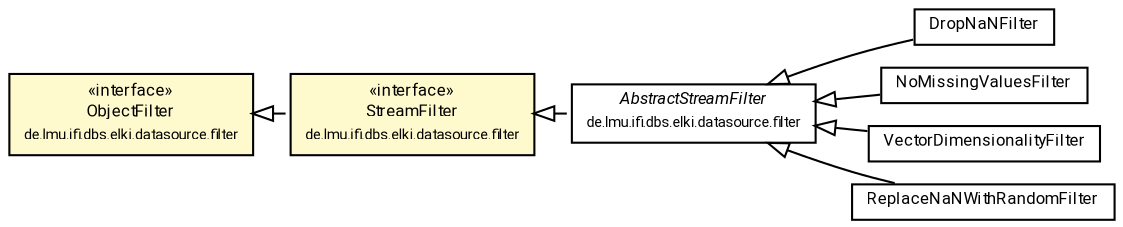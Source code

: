 #!/usr/local/bin/dot
#
# Class diagram 
# Generated by UMLGraph version R5_7_2-60-g0e99a6 (http://www.spinellis.gr/umlgraph/)
#

digraph G {
	graph [fontnames="svg"]
	edge [fontname="Roboto",fontsize=7,labelfontname="Roboto",labelfontsize=7,color="black"];
	node [fontname="Roboto",fontcolor="black",fontsize=8,shape=plaintext,margin=0,width=0,height=0];
	nodesep=0.15;
	ranksep=0.25;
	rankdir=LR;
	// de.lmu.ifi.dbs.elki.datasource.filter.ObjectFilter
	c723690 [label=<<table title="de.lmu.ifi.dbs.elki.datasource.filter.ObjectFilter" border="0" cellborder="1" cellspacing="0" cellpadding="2" bgcolor="LemonChiffon" href="../ObjectFilter.html" target="_parent">
		<tr><td><table border="0" cellspacing="0" cellpadding="1">
		<tr><td align="center" balign="center"> &#171;interface&#187; </td></tr>
		<tr><td align="center" balign="center"> <font face="Roboto">ObjectFilter</font> </td></tr>
		<tr><td align="center" balign="center"> <font face="Roboto" point-size="7.0">de.lmu.ifi.dbs.elki.datasource.filter</font> </td></tr>
		</table></td></tr>
		</table>>, URL="../ObjectFilter.html"];
	// de.lmu.ifi.dbs.elki.datasource.filter.StreamFilter
	c723691 [label=<<table title="de.lmu.ifi.dbs.elki.datasource.filter.StreamFilter" border="0" cellborder="1" cellspacing="0" cellpadding="2" bgcolor="LemonChiffon" href="../StreamFilter.html" target="_parent">
		<tr><td><table border="0" cellspacing="0" cellpadding="1">
		<tr><td align="center" balign="center"> &#171;interface&#187; </td></tr>
		<tr><td align="center" balign="center"> <font face="Roboto">StreamFilter</font> </td></tr>
		<tr><td align="center" balign="center"> <font face="Roboto" point-size="7.0">de.lmu.ifi.dbs.elki.datasource.filter</font> </td></tr>
		</table></td></tr>
		</table>>, URL="../StreamFilter.html"];
	// de.lmu.ifi.dbs.elki.datasource.filter.AbstractStreamFilter
	c725180 [label=<<table title="de.lmu.ifi.dbs.elki.datasource.filter.AbstractStreamFilter" border="0" cellborder="1" cellspacing="0" cellpadding="2" href="../AbstractStreamFilter.html" target="_parent">
		<tr><td><table border="0" cellspacing="0" cellpadding="1">
		<tr><td align="center" balign="center"> <font face="Roboto"><i>AbstractStreamFilter</i></font> </td></tr>
		<tr><td align="center" balign="center"> <font face="Roboto" point-size="7.0">de.lmu.ifi.dbs.elki.datasource.filter</font> </td></tr>
		</table></td></tr>
		</table>>, URL="../AbstractStreamFilter.html"];
	// de.lmu.ifi.dbs.elki.datasource.filter.cleaning.DropNaNFilter
	c725230 [label=<<table title="de.lmu.ifi.dbs.elki.datasource.filter.cleaning.DropNaNFilter" border="0" cellborder="1" cellspacing="0" cellpadding="2" href="DropNaNFilter.html" target="_parent">
		<tr><td><table border="0" cellspacing="0" cellpadding="1">
		<tr><td align="center" balign="center"> <font face="Roboto">DropNaNFilter</font> </td></tr>
		</table></td></tr>
		</table>>, URL="DropNaNFilter.html"];
	// de.lmu.ifi.dbs.elki.datasource.filter.cleaning.NoMissingValuesFilter
	c725232 [label=<<table title="de.lmu.ifi.dbs.elki.datasource.filter.cleaning.NoMissingValuesFilter" border="0" cellborder="1" cellspacing="0" cellpadding="2" href="NoMissingValuesFilter.html" target="_parent">
		<tr><td><table border="0" cellspacing="0" cellpadding="1">
		<tr><td align="center" balign="center"> <font face="Roboto">NoMissingValuesFilter</font> </td></tr>
		</table></td></tr>
		</table>>, URL="NoMissingValuesFilter.html"];
	// de.lmu.ifi.dbs.elki.datasource.filter.cleaning.VectorDimensionalityFilter<V extends de.lmu.ifi.dbs.elki.data.NumberVector>
	c725234 [label=<<table title="de.lmu.ifi.dbs.elki.datasource.filter.cleaning.VectorDimensionalityFilter" border="0" cellborder="1" cellspacing="0" cellpadding="2" href="VectorDimensionalityFilter.html" target="_parent">
		<tr><td><table border="0" cellspacing="0" cellpadding="1">
		<tr><td align="center" balign="center"> <font face="Roboto">VectorDimensionalityFilter</font> </td></tr>
		</table></td></tr>
		</table>>, URL="VectorDimensionalityFilter.html"];
	// de.lmu.ifi.dbs.elki.datasource.filter.cleaning.ReplaceNaNWithRandomFilter
	c725236 [label=<<table title="de.lmu.ifi.dbs.elki.datasource.filter.cleaning.ReplaceNaNWithRandomFilter" border="0" cellborder="1" cellspacing="0" cellpadding="2" href="ReplaceNaNWithRandomFilter.html" target="_parent">
		<tr><td><table border="0" cellspacing="0" cellpadding="1">
		<tr><td align="center" balign="center"> <font face="Roboto">ReplaceNaNWithRandomFilter</font> </td></tr>
		</table></td></tr>
		</table>>, URL="ReplaceNaNWithRandomFilter.html"];
	// de.lmu.ifi.dbs.elki.datasource.filter.StreamFilter implements de.lmu.ifi.dbs.elki.datasource.filter.ObjectFilter
	c723690 -> c723691 [arrowtail=empty,style=dashed,dir=back,weight=9];
	// de.lmu.ifi.dbs.elki.datasource.filter.AbstractStreamFilter implements de.lmu.ifi.dbs.elki.datasource.filter.StreamFilter
	c723691 -> c725180 [arrowtail=empty,style=dashed,dir=back,weight=9];
	// de.lmu.ifi.dbs.elki.datasource.filter.cleaning.DropNaNFilter extends de.lmu.ifi.dbs.elki.datasource.filter.AbstractStreamFilter
	c725180 -> c725230 [arrowtail=empty,dir=back,weight=10];
	// de.lmu.ifi.dbs.elki.datasource.filter.cleaning.NoMissingValuesFilter extends de.lmu.ifi.dbs.elki.datasource.filter.AbstractStreamFilter
	c725180 -> c725232 [arrowtail=empty,dir=back,weight=10];
	// de.lmu.ifi.dbs.elki.datasource.filter.cleaning.VectorDimensionalityFilter<V extends de.lmu.ifi.dbs.elki.data.NumberVector> extends de.lmu.ifi.dbs.elki.datasource.filter.AbstractStreamFilter
	c725180 -> c725234 [arrowtail=empty,dir=back,weight=10];
	// de.lmu.ifi.dbs.elki.datasource.filter.cleaning.ReplaceNaNWithRandomFilter extends de.lmu.ifi.dbs.elki.datasource.filter.AbstractStreamFilter
	c725180 -> c725236 [arrowtail=empty,dir=back,weight=10];
}

